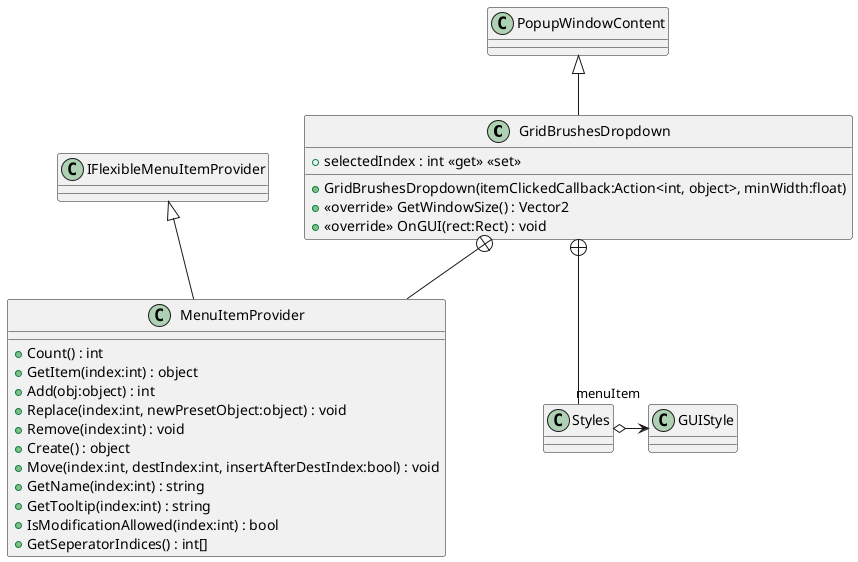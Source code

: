 @startuml
class GridBrushesDropdown {
    + selectedIndex : int <<get>> <<set>>
    + GridBrushesDropdown(itemClickedCallback:Action<int, object>, minWidth:float)
    + <<override>> GetWindowSize() : Vector2
    + <<override>> OnGUI(rect:Rect) : void
}
class Styles {
}
class MenuItemProvider {
    + Count() : int
    + GetItem(index:int) : object
    + Add(obj:object) : int
    + Replace(index:int, newPresetObject:object) : void
    + Remove(index:int) : void
    + Create() : object
    + Move(index:int, destIndex:int, insertAfterDestIndex:bool) : void
    + GetName(index:int) : string
    + GetTooltip(index:int) : string
    + IsModificationAllowed(index:int) : bool
    + GetSeperatorIndices() : int[]
}
PopupWindowContent <|-- GridBrushesDropdown
GridBrushesDropdown +-- Styles
Styles o-> "menuItem" GUIStyle
GridBrushesDropdown +-- MenuItemProvider
IFlexibleMenuItemProvider <|-- MenuItemProvider
@enduml

